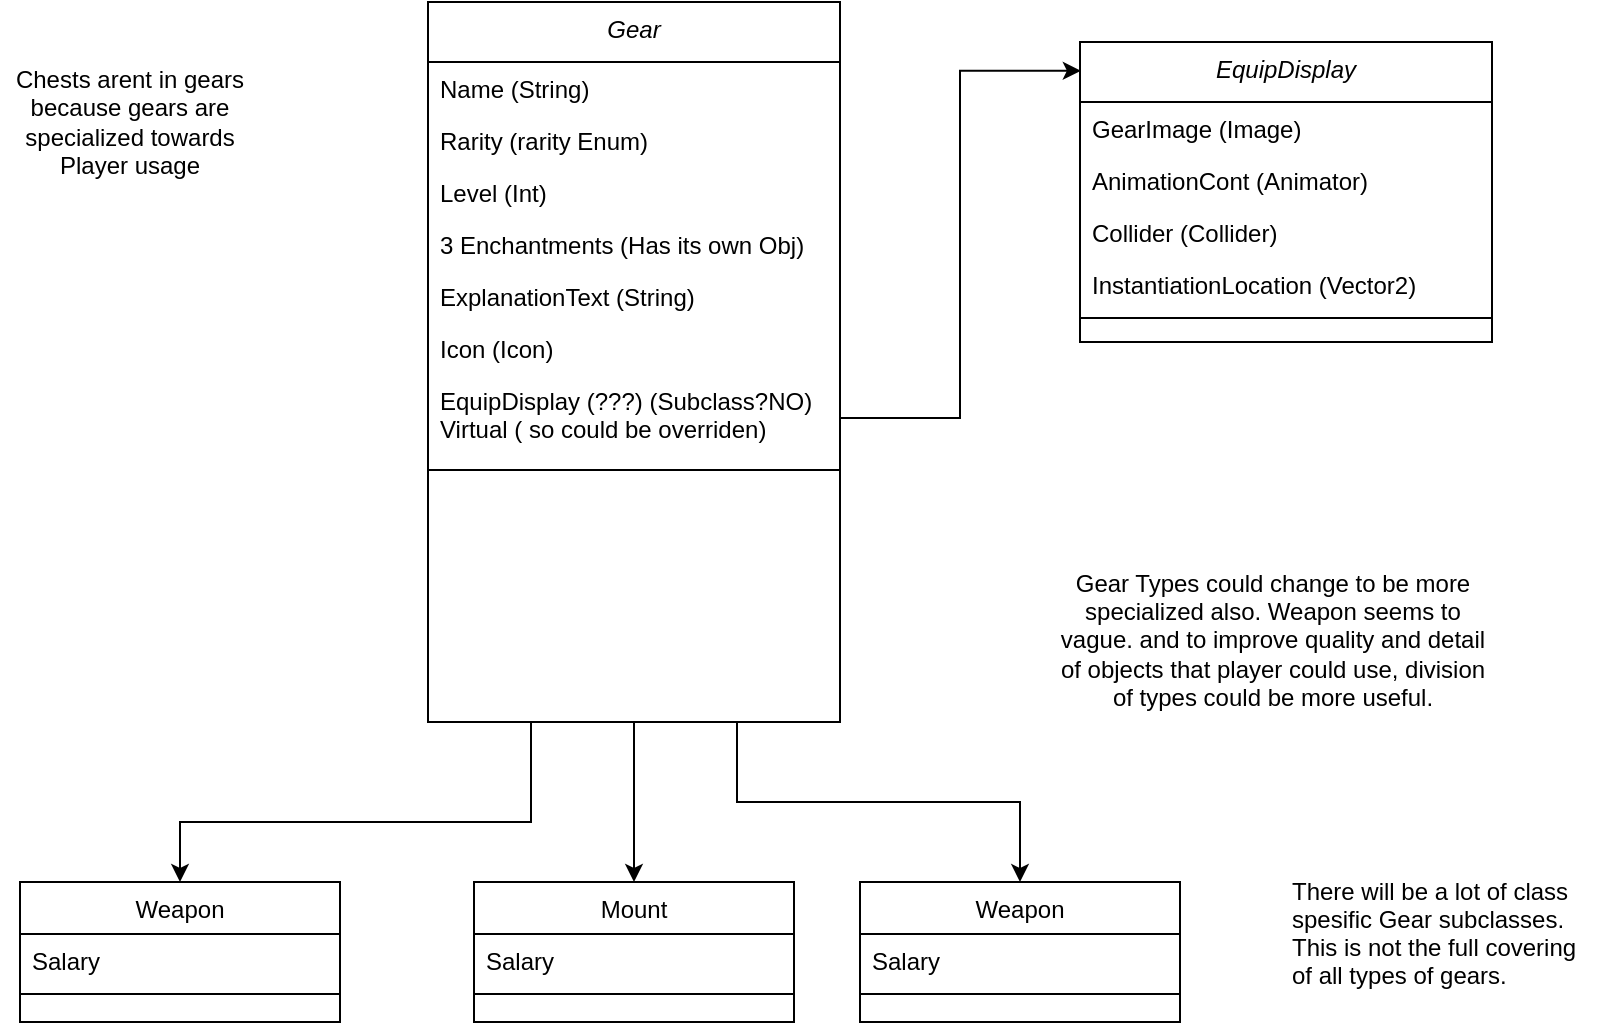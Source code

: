 <mxfile version="20.2.7" type="device"><diagram id="C5RBs43oDa-KdzZeNtuy" name="Page-1"><mxGraphModel dx="1038" dy="547" grid="1" gridSize="10" guides="1" tooltips="1" connect="1" arrows="1" fold="1" page="1" pageScale="1" pageWidth="827" pageHeight="1169" math="0" shadow="0"><root><mxCell id="WIyWlLk6GJQsqaUBKTNV-0"/><mxCell id="WIyWlLk6GJQsqaUBKTNV-1" parent="WIyWlLk6GJQsqaUBKTNV-0"/><mxCell id="VL831ayojsK7lR_ujdwO-0" style="edgeStyle=orthogonalEdgeStyle;rounded=0;orthogonalLoop=1;jettySize=auto;html=1;entryX=0.5;entryY=0;entryDx=0;entryDy=0;exitX=0.25;exitY=1;exitDx=0;exitDy=0;" edge="1" parent="WIyWlLk6GJQsqaUBKTNV-1" source="zkfFHV4jXpPFQw0GAbJ--0" target="zkfFHV4jXpPFQw0GAbJ--13"><mxGeometry relative="1" as="geometry"><Array as="points"><mxPoint x="276" y="430"/><mxPoint x="100" y="430"/></Array></mxGeometry></mxCell><mxCell id="VL831ayojsK7lR_ujdwO-4" style="edgeStyle=orthogonalEdgeStyle;rounded=0;orthogonalLoop=1;jettySize=auto;html=1;exitX=0.5;exitY=1;exitDx=0;exitDy=0;" edge="1" parent="WIyWlLk6GJQsqaUBKTNV-1" source="zkfFHV4jXpPFQw0GAbJ--0" target="VL831ayojsK7lR_ujdwO-1"><mxGeometry relative="1" as="geometry"/></mxCell><mxCell id="VL831ayojsK7lR_ujdwO-8" style="edgeStyle=orthogonalEdgeStyle;rounded=0;orthogonalLoop=1;jettySize=auto;html=1;exitX=0.75;exitY=1;exitDx=0;exitDy=0;entryX=0.5;entryY=0;entryDx=0;entryDy=0;" edge="1" parent="WIyWlLk6GJQsqaUBKTNV-1" source="zkfFHV4jXpPFQw0GAbJ--0" target="VL831ayojsK7lR_ujdwO-5"><mxGeometry relative="1" as="geometry"/></mxCell><object label="Gear&#10;" Gear="Gear" id="zkfFHV4jXpPFQw0GAbJ--0"><mxCell style="swimlane;fontStyle=2;align=center;verticalAlign=top;childLayout=stackLayout;horizontal=1;startSize=30;horizontalStack=0;resizeParent=1;resizeLast=0;collapsible=1;marginBottom=0;rounded=0;shadow=0;strokeWidth=1;strokeColor=default;" parent="WIyWlLk6GJQsqaUBKTNV-1" vertex="1"><mxGeometry x="224" y="20" width="206" height="360" as="geometry"><mxRectangle x="224" y="20" width="160" height="26" as="alternateBounds"/></mxGeometry></mxCell></object><mxCell id="zkfFHV4jXpPFQw0GAbJ--1" value="Name (String)" style="text;align=left;verticalAlign=top;spacingLeft=4;spacingRight=4;overflow=hidden;rotatable=0;points=[[0,0.5],[1,0.5]];portConstraint=eastwest;" parent="zkfFHV4jXpPFQw0GAbJ--0" vertex="1"><mxGeometry y="30" width="206" height="26" as="geometry"/></mxCell><mxCell id="zkfFHV4jXpPFQw0GAbJ--2" value="Rarity (rarity Enum)" style="text;align=left;verticalAlign=top;spacingLeft=4;spacingRight=4;overflow=hidden;rotatable=0;points=[[0,0.5],[1,0.5]];portConstraint=eastwest;rounded=0;shadow=0;html=0;" parent="zkfFHV4jXpPFQw0GAbJ--0" vertex="1"><mxGeometry y="56" width="206" height="26" as="geometry"/></mxCell><mxCell id="zkfFHV4jXpPFQw0GAbJ--3" value="Level (Int)&#10;" style="text;align=left;verticalAlign=top;spacingLeft=4;spacingRight=4;overflow=hidden;rotatable=0;points=[[0,0.5],[1,0.5]];portConstraint=eastwest;rounded=0;shadow=0;html=0;" parent="zkfFHV4jXpPFQw0GAbJ--0" vertex="1"><mxGeometry y="82" width="206" height="26" as="geometry"/></mxCell><mxCell id="zkfFHV4jXpPFQw0GAbJ--5" value="3 Enchantments (Has its own Obj)" style="text;align=left;verticalAlign=top;spacingLeft=4;spacingRight=4;overflow=hidden;rotatable=0;points=[[0,0.5],[1,0.5]];portConstraint=eastwest;" parent="zkfFHV4jXpPFQw0GAbJ--0" vertex="1"><mxGeometry y="108" width="206" height="26" as="geometry"/></mxCell><mxCell id="AMGjMc515zArCma9FNMv-1" value="ExplanationText (String)&#10;" style="text;align=left;verticalAlign=top;spacingLeft=4;spacingRight=4;overflow=hidden;rotatable=0;points=[[0,0.5],[1,0.5]];portConstraint=eastwest;" parent="zkfFHV4jXpPFQw0GAbJ--0" vertex="1"><mxGeometry y="134" width="206" height="26" as="geometry"/></mxCell><mxCell id="AMGjMc515zArCma9FNMv-3" value="Icon (Icon)" style="text;align=left;verticalAlign=top;spacingLeft=4;spacingRight=4;overflow=hidden;rotatable=0;points=[[0,0.5],[1,0.5]];portConstraint=eastwest;" parent="zkfFHV4jXpPFQw0GAbJ--0" vertex="1"><mxGeometry y="160" width="206" height="26" as="geometry"/></mxCell><mxCell id="AMGjMc515zArCma9FNMv-4" value="EquipDisplay (???) (Subclass?NO)&#10;Virtual ( so could be overriden)&#10;" style="text;align=left;verticalAlign=top;spacingLeft=4;spacingRight=4;overflow=hidden;rotatable=0;points=[[0,0.5],[1,0.5]];portConstraint=eastwest;" parent="zkfFHV4jXpPFQw0GAbJ--0" vertex="1"><mxGeometry y="186" width="206" height="44" as="geometry"/></mxCell><mxCell id="zkfFHV4jXpPFQw0GAbJ--4" value="" style="line;html=1;strokeWidth=1;align=left;verticalAlign=middle;spacingTop=-1;spacingLeft=3;spacingRight=3;rotatable=0;labelPosition=right;points=[];portConstraint=eastwest;" parent="zkfFHV4jXpPFQw0GAbJ--0" vertex="1"><mxGeometry y="230" width="206" height="8" as="geometry"/></mxCell><mxCell id="zkfFHV4jXpPFQw0GAbJ--13" value="Weapon" style="swimlane;fontStyle=0;align=center;verticalAlign=top;childLayout=stackLayout;horizontal=1;startSize=26;horizontalStack=0;resizeParent=1;resizeLast=0;collapsible=1;marginBottom=0;rounded=0;shadow=0;strokeWidth=1;" parent="WIyWlLk6GJQsqaUBKTNV-1" vertex="1"><mxGeometry x="20" y="460" width="160" height="70" as="geometry"><mxRectangle x="340" y="380" width="170" height="26" as="alternateBounds"/></mxGeometry></mxCell><mxCell id="zkfFHV4jXpPFQw0GAbJ--14" value="Salary" style="text;align=left;verticalAlign=top;spacingLeft=4;spacingRight=4;overflow=hidden;rotatable=0;points=[[0,0.5],[1,0.5]];portConstraint=eastwest;" parent="zkfFHV4jXpPFQw0GAbJ--13" vertex="1"><mxGeometry y="26" width="160" height="26" as="geometry"/></mxCell><mxCell id="zkfFHV4jXpPFQw0GAbJ--15" value="" style="line;html=1;strokeWidth=1;align=left;verticalAlign=middle;spacingTop=-1;spacingLeft=3;spacingRight=3;rotatable=0;labelPosition=right;points=[];portConstraint=eastwest;" parent="zkfFHV4jXpPFQw0GAbJ--13" vertex="1"><mxGeometry y="52" width="160" height="8" as="geometry"/></mxCell><mxCell id="AMGjMc515zArCma9FNMv-5" style="edgeStyle=orthogonalEdgeStyle;rounded=0;orthogonalLoop=1;jettySize=auto;html=1;entryX=0.002;entryY=0.096;entryDx=0;entryDy=0;entryPerimeter=0;" parent="WIyWlLk6GJQsqaUBKTNV-1" source="AMGjMc515zArCma9FNMv-4" target="AMGjMc515zArCma9FNMv-10" edge="1"><mxGeometry relative="1" as="geometry"><mxPoint x="540" y="219" as="targetPoint"/></mxGeometry></mxCell><object label="EquipDisplay&#10;" Gear="Gear" id="AMGjMc515zArCma9FNMv-10"><mxCell style="swimlane;fontStyle=2;align=center;verticalAlign=top;childLayout=stackLayout;horizontal=1;startSize=30;horizontalStack=0;resizeParent=1;resizeLast=0;collapsible=1;marginBottom=0;rounded=0;shadow=0;strokeWidth=1;strokeColor=default;" parent="WIyWlLk6GJQsqaUBKTNV-1" vertex="1"><mxGeometry x="550" y="40" width="206" height="150" as="geometry"><mxRectangle x="224" y="20" width="160" height="26" as="alternateBounds"/></mxGeometry></mxCell></object><mxCell id="AMGjMc515zArCma9FNMv-11" value="GearImage (Image)" style="text;align=left;verticalAlign=top;spacingLeft=4;spacingRight=4;overflow=hidden;rotatable=0;points=[[0,0.5],[1,0.5]];portConstraint=eastwest;" parent="AMGjMc515zArCma9FNMv-10" vertex="1"><mxGeometry y="30" width="206" height="26" as="geometry"/></mxCell><mxCell id="AMGjMc515zArCma9FNMv-12" value="AnimationCont (Animator)" style="text;align=left;verticalAlign=top;spacingLeft=4;spacingRight=4;overflow=hidden;rotatable=0;points=[[0,0.5],[1,0.5]];portConstraint=eastwest;rounded=0;shadow=0;html=0;" parent="AMGjMc515zArCma9FNMv-10" vertex="1"><mxGeometry y="56" width="206" height="26" as="geometry"/></mxCell><mxCell id="AMGjMc515zArCma9FNMv-13" value="Collider (Collider)" style="text;align=left;verticalAlign=top;spacingLeft=4;spacingRight=4;overflow=hidden;rotatable=0;points=[[0,0.5],[1,0.5]];portConstraint=eastwest;rounded=0;shadow=0;html=0;" parent="AMGjMc515zArCma9FNMv-10" vertex="1"><mxGeometry y="82" width="206" height="26" as="geometry"/></mxCell><mxCell id="AMGjMc515zArCma9FNMv-14" value="InstantiationLocation (Vector2)" style="text;align=left;verticalAlign=top;spacingLeft=4;spacingRight=4;overflow=hidden;rotatable=0;points=[[0,0.5],[1,0.5]];portConstraint=eastwest;" parent="AMGjMc515zArCma9FNMv-10" vertex="1"><mxGeometry y="108" width="206" height="26" as="geometry"/></mxCell><mxCell id="AMGjMc515zArCma9FNMv-18" value="" style="line;html=1;strokeWidth=1;align=left;verticalAlign=middle;spacingTop=-1;spacingLeft=3;spacingRight=3;rotatable=0;labelPosition=right;points=[];portConstraint=eastwest;" parent="AMGjMc515zArCma9FNMv-10" vertex="1"><mxGeometry y="134" width="206" height="8" as="geometry"/></mxCell><mxCell id="VL831ayojsK7lR_ujdwO-1" value="Mount" style="swimlane;fontStyle=0;align=center;verticalAlign=top;childLayout=stackLayout;horizontal=1;startSize=26;horizontalStack=0;resizeParent=1;resizeLast=0;collapsible=1;marginBottom=0;rounded=0;shadow=0;strokeWidth=1;" vertex="1" parent="WIyWlLk6GJQsqaUBKTNV-1"><mxGeometry x="247" y="460" width="160" height="70" as="geometry"><mxRectangle x="340" y="380" width="170" height="26" as="alternateBounds"/></mxGeometry></mxCell><mxCell id="VL831ayojsK7lR_ujdwO-2" value="Salary" style="text;align=left;verticalAlign=top;spacingLeft=4;spacingRight=4;overflow=hidden;rotatable=0;points=[[0,0.5],[1,0.5]];portConstraint=eastwest;" vertex="1" parent="VL831ayojsK7lR_ujdwO-1"><mxGeometry y="26" width="160" height="26" as="geometry"/></mxCell><mxCell id="VL831ayojsK7lR_ujdwO-3" value="" style="line;html=1;strokeWidth=1;align=left;verticalAlign=middle;spacingTop=-1;spacingLeft=3;spacingRight=3;rotatable=0;labelPosition=right;points=[];portConstraint=eastwest;" vertex="1" parent="VL831ayojsK7lR_ujdwO-1"><mxGeometry y="52" width="160" height="8" as="geometry"/></mxCell><mxCell id="VL831ayojsK7lR_ujdwO-5" value="Weapon" style="swimlane;fontStyle=0;align=center;verticalAlign=top;childLayout=stackLayout;horizontal=1;startSize=26;horizontalStack=0;resizeParent=1;resizeLast=0;collapsible=1;marginBottom=0;rounded=0;shadow=0;strokeWidth=1;" vertex="1" parent="WIyWlLk6GJQsqaUBKTNV-1"><mxGeometry x="440" y="460" width="160" height="70" as="geometry"><mxRectangle x="340" y="380" width="170" height="26" as="alternateBounds"/></mxGeometry></mxCell><mxCell id="VL831ayojsK7lR_ujdwO-6" value="Salary" style="text;align=left;verticalAlign=top;spacingLeft=4;spacingRight=4;overflow=hidden;rotatable=0;points=[[0,0.5],[1,0.5]];portConstraint=eastwest;" vertex="1" parent="VL831ayojsK7lR_ujdwO-5"><mxGeometry y="26" width="160" height="26" as="geometry"/></mxCell><mxCell id="VL831ayojsK7lR_ujdwO-7" value="" style="line;html=1;strokeWidth=1;align=left;verticalAlign=middle;spacingTop=-1;spacingLeft=3;spacingRight=3;rotatable=0;labelPosition=right;points=[];portConstraint=eastwest;" vertex="1" parent="VL831ayojsK7lR_ujdwO-5"><mxGeometry y="52" width="160" height="8" as="geometry"/></mxCell><mxCell id="VL831ayojsK7lR_ujdwO-9" value="Chests arent in gears because gears are specialized towards Player usage" style="text;html=1;strokeColor=none;fillColor=none;align=center;verticalAlign=middle;whiteSpace=wrap;rounded=0;" vertex="1" parent="WIyWlLk6GJQsqaUBKTNV-1"><mxGeometry x="10" y="20" width="130" height="120" as="geometry"/></mxCell><mxCell id="VL831ayojsK7lR_ujdwO-10" value="There will be a lot of class&#10;spesific Gear subclasses.&#10;This is not the full covering&#10;of all types of gears." style="text;strokeColor=none;fillColor=none;align=left;verticalAlign=middle;spacingLeft=4;spacingRight=4;overflow=hidden;points=[[0,0.5],[1,0.5]];portConstraint=eastwest;rotatable=0;" vertex="1" parent="WIyWlLk6GJQsqaUBKTNV-1"><mxGeometry x="650" y="440" width="160" height="90" as="geometry"/></mxCell><mxCell id="VL831ayojsK7lR_ujdwO-11" value="Gear Types could change to be more specialized also. Weapon seems to vague. and to improve quality and detail of objects that player could use, division of types could be more useful." style="text;html=1;strokeColor=none;fillColor=none;align=center;verticalAlign=middle;whiteSpace=wrap;rounded=0;" vertex="1" parent="WIyWlLk6GJQsqaUBKTNV-1"><mxGeometry x="533" y="267" width="227" height="143" as="geometry"/></mxCell></root></mxGraphModel></diagram></mxfile>